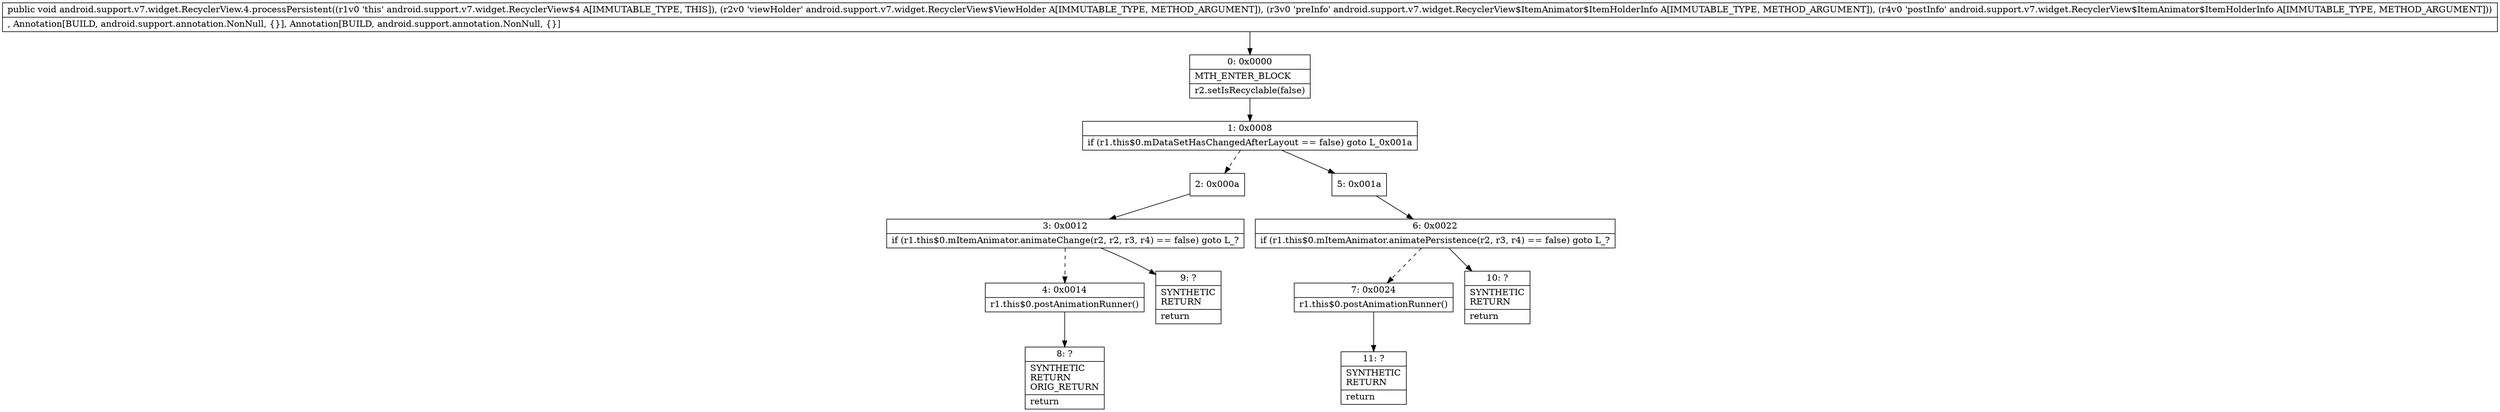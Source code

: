 digraph "CFG forandroid.support.v7.widget.RecyclerView.4.processPersistent(Landroid\/support\/v7\/widget\/RecyclerView$ViewHolder;Landroid\/support\/v7\/widget\/RecyclerView$ItemAnimator$ItemHolderInfo;Landroid\/support\/v7\/widget\/RecyclerView$ItemAnimator$ItemHolderInfo;)V" {
Node_0 [shape=record,label="{0\:\ 0x0000|MTH_ENTER_BLOCK\l|r2.setIsRecyclable(false)\l}"];
Node_1 [shape=record,label="{1\:\ 0x0008|if (r1.this$0.mDataSetHasChangedAfterLayout == false) goto L_0x001a\l}"];
Node_2 [shape=record,label="{2\:\ 0x000a}"];
Node_3 [shape=record,label="{3\:\ 0x0012|if (r1.this$0.mItemAnimator.animateChange(r2, r2, r3, r4) == false) goto L_?\l}"];
Node_4 [shape=record,label="{4\:\ 0x0014|r1.this$0.postAnimationRunner()\l}"];
Node_5 [shape=record,label="{5\:\ 0x001a}"];
Node_6 [shape=record,label="{6\:\ 0x0022|if (r1.this$0.mItemAnimator.animatePersistence(r2, r3, r4) == false) goto L_?\l}"];
Node_7 [shape=record,label="{7\:\ 0x0024|r1.this$0.postAnimationRunner()\l}"];
Node_8 [shape=record,label="{8\:\ ?|SYNTHETIC\lRETURN\lORIG_RETURN\l|return\l}"];
Node_9 [shape=record,label="{9\:\ ?|SYNTHETIC\lRETURN\l|return\l}"];
Node_10 [shape=record,label="{10\:\ ?|SYNTHETIC\lRETURN\l|return\l}"];
Node_11 [shape=record,label="{11\:\ ?|SYNTHETIC\lRETURN\l|return\l}"];
MethodNode[shape=record,label="{public void android.support.v7.widget.RecyclerView.4.processPersistent((r1v0 'this' android.support.v7.widget.RecyclerView$4 A[IMMUTABLE_TYPE, THIS]), (r2v0 'viewHolder' android.support.v7.widget.RecyclerView$ViewHolder A[IMMUTABLE_TYPE, METHOD_ARGUMENT]), (r3v0 'preInfo' android.support.v7.widget.RecyclerView$ItemAnimator$ItemHolderInfo A[IMMUTABLE_TYPE, METHOD_ARGUMENT]), (r4v0 'postInfo' android.support.v7.widget.RecyclerView$ItemAnimator$ItemHolderInfo A[IMMUTABLE_TYPE, METHOD_ARGUMENT]))  | , Annotation[BUILD, android.support.annotation.NonNull, \{\}], Annotation[BUILD, android.support.annotation.NonNull, \{\}]\l}"];
MethodNode -> Node_0;
Node_0 -> Node_1;
Node_1 -> Node_2[style=dashed];
Node_1 -> Node_5;
Node_2 -> Node_3;
Node_3 -> Node_4[style=dashed];
Node_3 -> Node_9;
Node_4 -> Node_8;
Node_5 -> Node_6;
Node_6 -> Node_7[style=dashed];
Node_6 -> Node_10;
Node_7 -> Node_11;
}

